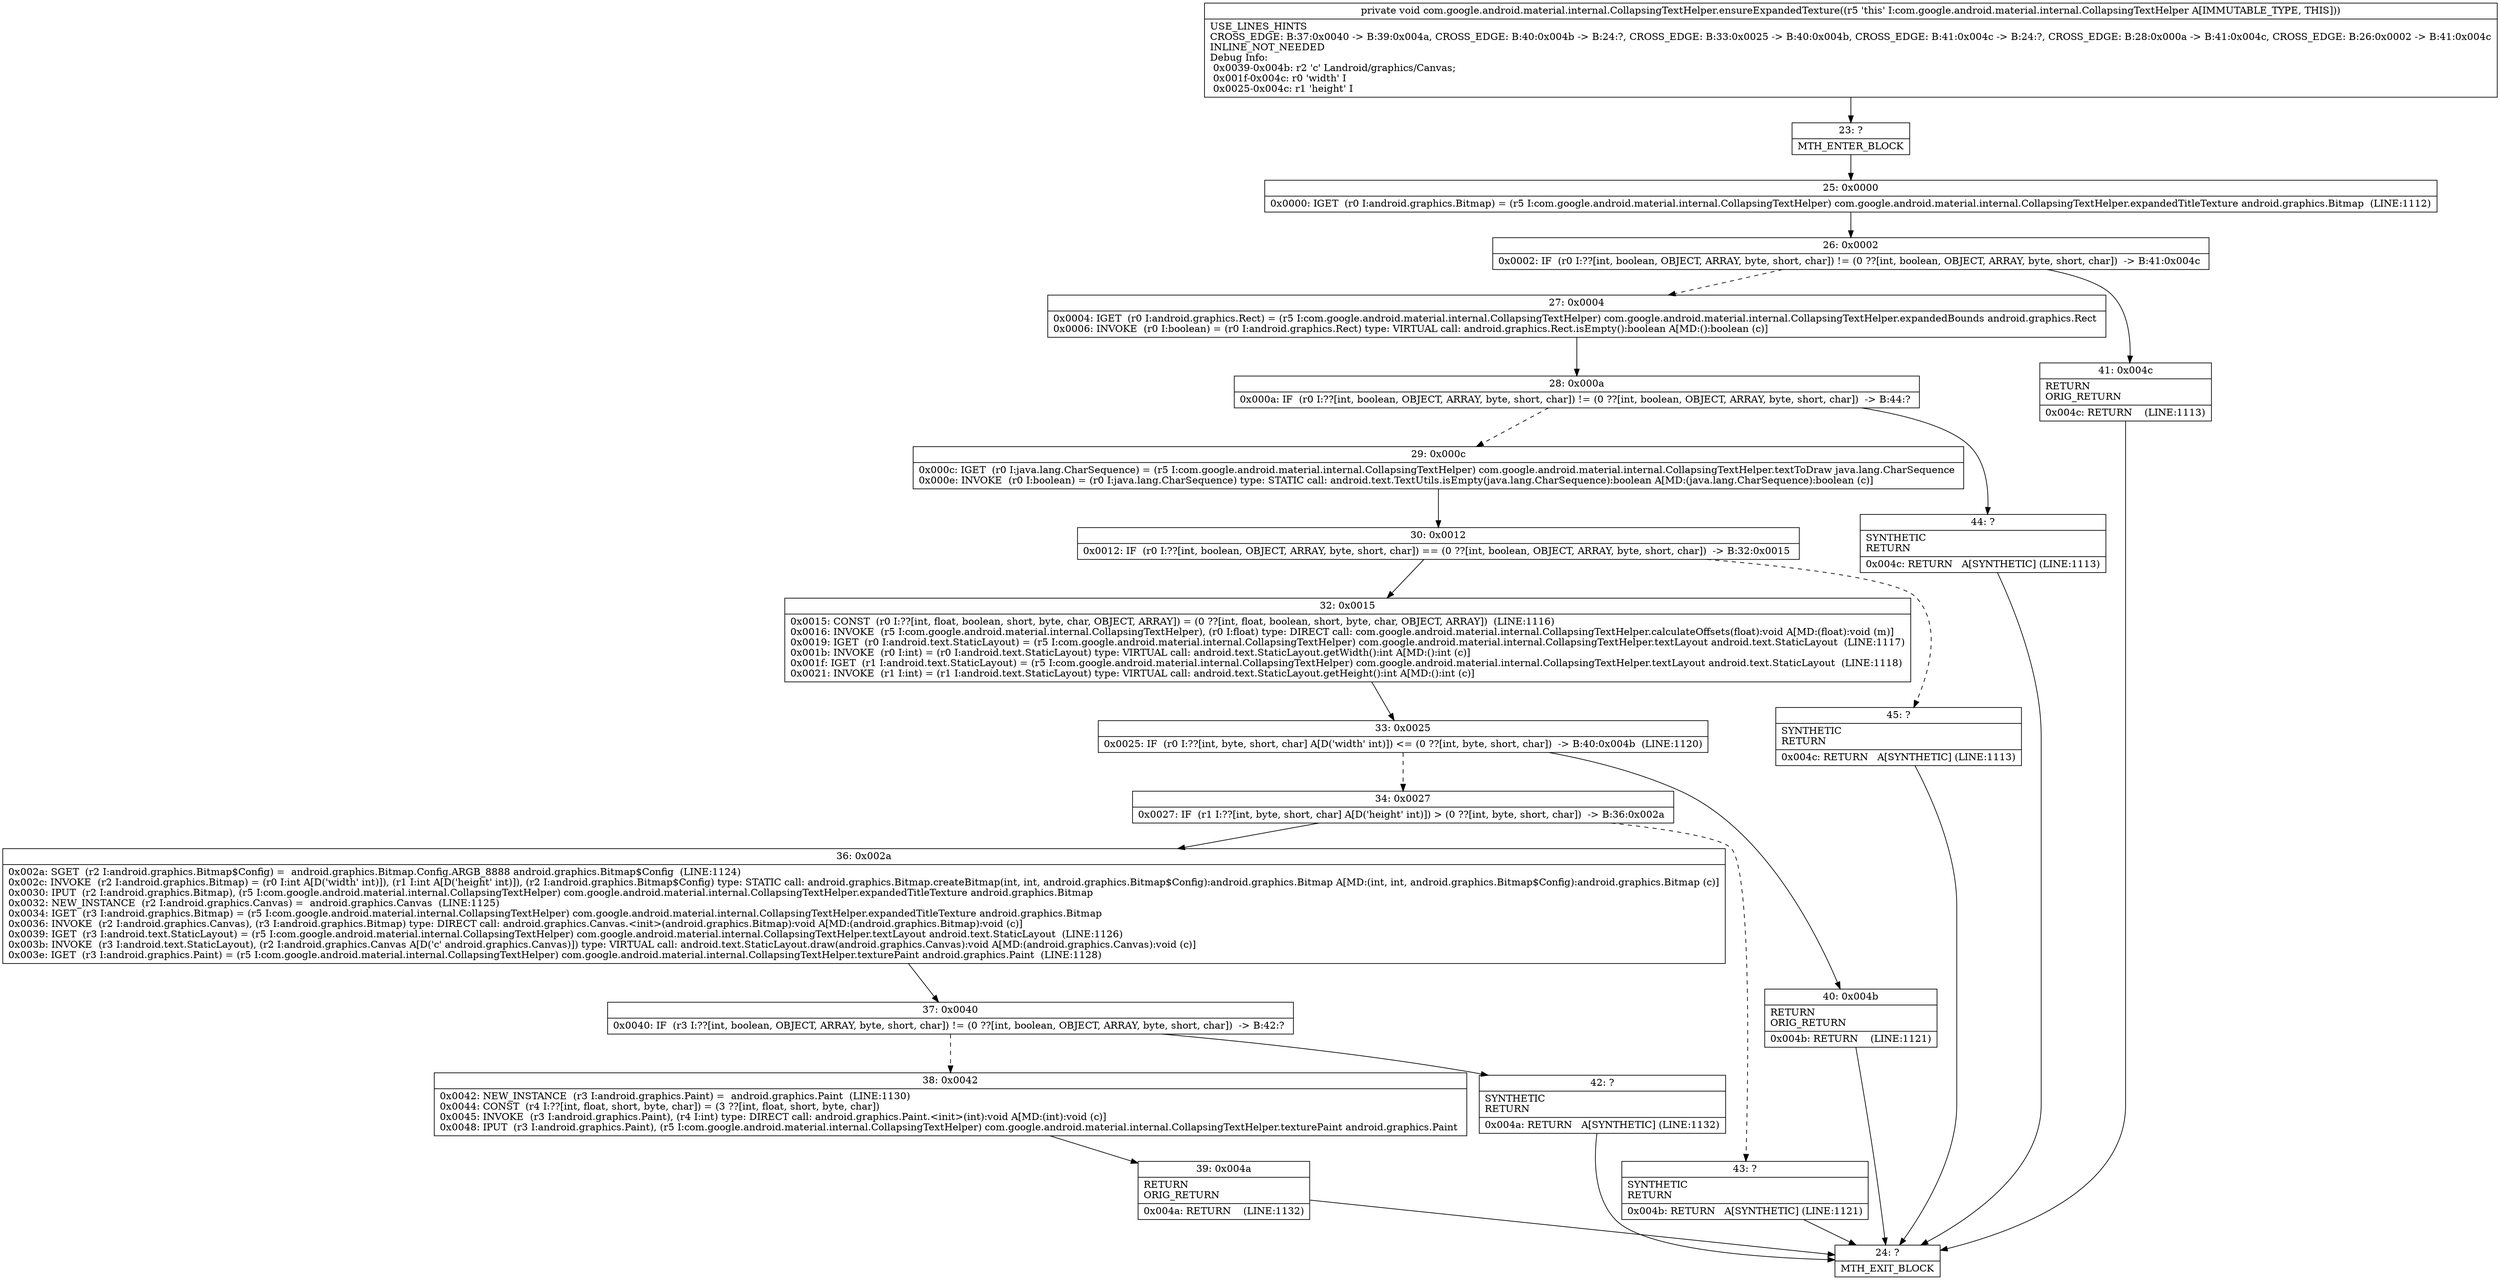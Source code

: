 digraph "CFG forcom.google.android.material.internal.CollapsingTextHelper.ensureExpandedTexture()V" {
Node_23 [shape=record,label="{23\:\ ?|MTH_ENTER_BLOCK\l}"];
Node_25 [shape=record,label="{25\:\ 0x0000|0x0000: IGET  (r0 I:android.graphics.Bitmap) = (r5 I:com.google.android.material.internal.CollapsingTextHelper) com.google.android.material.internal.CollapsingTextHelper.expandedTitleTexture android.graphics.Bitmap  (LINE:1112)\l}"];
Node_26 [shape=record,label="{26\:\ 0x0002|0x0002: IF  (r0 I:??[int, boolean, OBJECT, ARRAY, byte, short, char]) != (0 ??[int, boolean, OBJECT, ARRAY, byte, short, char])  \-\> B:41:0x004c \l}"];
Node_27 [shape=record,label="{27\:\ 0x0004|0x0004: IGET  (r0 I:android.graphics.Rect) = (r5 I:com.google.android.material.internal.CollapsingTextHelper) com.google.android.material.internal.CollapsingTextHelper.expandedBounds android.graphics.Rect \l0x0006: INVOKE  (r0 I:boolean) = (r0 I:android.graphics.Rect) type: VIRTUAL call: android.graphics.Rect.isEmpty():boolean A[MD:():boolean (c)]\l}"];
Node_28 [shape=record,label="{28\:\ 0x000a|0x000a: IF  (r0 I:??[int, boolean, OBJECT, ARRAY, byte, short, char]) != (0 ??[int, boolean, OBJECT, ARRAY, byte, short, char])  \-\> B:44:? \l}"];
Node_29 [shape=record,label="{29\:\ 0x000c|0x000c: IGET  (r0 I:java.lang.CharSequence) = (r5 I:com.google.android.material.internal.CollapsingTextHelper) com.google.android.material.internal.CollapsingTextHelper.textToDraw java.lang.CharSequence \l0x000e: INVOKE  (r0 I:boolean) = (r0 I:java.lang.CharSequence) type: STATIC call: android.text.TextUtils.isEmpty(java.lang.CharSequence):boolean A[MD:(java.lang.CharSequence):boolean (c)]\l}"];
Node_30 [shape=record,label="{30\:\ 0x0012|0x0012: IF  (r0 I:??[int, boolean, OBJECT, ARRAY, byte, short, char]) == (0 ??[int, boolean, OBJECT, ARRAY, byte, short, char])  \-\> B:32:0x0015 \l}"];
Node_32 [shape=record,label="{32\:\ 0x0015|0x0015: CONST  (r0 I:??[int, float, boolean, short, byte, char, OBJECT, ARRAY]) = (0 ??[int, float, boolean, short, byte, char, OBJECT, ARRAY])  (LINE:1116)\l0x0016: INVOKE  (r5 I:com.google.android.material.internal.CollapsingTextHelper), (r0 I:float) type: DIRECT call: com.google.android.material.internal.CollapsingTextHelper.calculateOffsets(float):void A[MD:(float):void (m)]\l0x0019: IGET  (r0 I:android.text.StaticLayout) = (r5 I:com.google.android.material.internal.CollapsingTextHelper) com.google.android.material.internal.CollapsingTextHelper.textLayout android.text.StaticLayout  (LINE:1117)\l0x001b: INVOKE  (r0 I:int) = (r0 I:android.text.StaticLayout) type: VIRTUAL call: android.text.StaticLayout.getWidth():int A[MD:():int (c)]\l0x001f: IGET  (r1 I:android.text.StaticLayout) = (r5 I:com.google.android.material.internal.CollapsingTextHelper) com.google.android.material.internal.CollapsingTextHelper.textLayout android.text.StaticLayout  (LINE:1118)\l0x0021: INVOKE  (r1 I:int) = (r1 I:android.text.StaticLayout) type: VIRTUAL call: android.text.StaticLayout.getHeight():int A[MD:():int (c)]\l}"];
Node_33 [shape=record,label="{33\:\ 0x0025|0x0025: IF  (r0 I:??[int, byte, short, char] A[D('width' int)]) \<= (0 ??[int, byte, short, char])  \-\> B:40:0x004b  (LINE:1120)\l}"];
Node_34 [shape=record,label="{34\:\ 0x0027|0x0027: IF  (r1 I:??[int, byte, short, char] A[D('height' int)]) \> (0 ??[int, byte, short, char])  \-\> B:36:0x002a \l}"];
Node_36 [shape=record,label="{36\:\ 0x002a|0x002a: SGET  (r2 I:android.graphics.Bitmap$Config) =  android.graphics.Bitmap.Config.ARGB_8888 android.graphics.Bitmap$Config  (LINE:1124)\l0x002c: INVOKE  (r2 I:android.graphics.Bitmap) = (r0 I:int A[D('width' int)]), (r1 I:int A[D('height' int)]), (r2 I:android.graphics.Bitmap$Config) type: STATIC call: android.graphics.Bitmap.createBitmap(int, int, android.graphics.Bitmap$Config):android.graphics.Bitmap A[MD:(int, int, android.graphics.Bitmap$Config):android.graphics.Bitmap (c)]\l0x0030: IPUT  (r2 I:android.graphics.Bitmap), (r5 I:com.google.android.material.internal.CollapsingTextHelper) com.google.android.material.internal.CollapsingTextHelper.expandedTitleTexture android.graphics.Bitmap \l0x0032: NEW_INSTANCE  (r2 I:android.graphics.Canvas) =  android.graphics.Canvas  (LINE:1125)\l0x0034: IGET  (r3 I:android.graphics.Bitmap) = (r5 I:com.google.android.material.internal.CollapsingTextHelper) com.google.android.material.internal.CollapsingTextHelper.expandedTitleTexture android.graphics.Bitmap \l0x0036: INVOKE  (r2 I:android.graphics.Canvas), (r3 I:android.graphics.Bitmap) type: DIRECT call: android.graphics.Canvas.\<init\>(android.graphics.Bitmap):void A[MD:(android.graphics.Bitmap):void (c)]\l0x0039: IGET  (r3 I:android.text.StaticLayout) = (r5 I:com.google.android.material.internal.CollapsingTextHelper) com.google.android.material.internal.CollapsingTextHelper.textLayout android.text.StaticLayout  (LINE:1126)\l0x003b: INVOKE  (r3 I:android.text.StaticLayout), (r2 I:android.graphics.Canvas A[D('c' android.graphics.Canvas)]) type: VIRTUAL call: android.text.StaticLayout.draw(android.graphics.Canvas):void A[MD:(android.graphics.Canvas):void (c)]\l0x003e: IGET  (r3 I:android.graphics.Paint) = (r5 I:com.google.android.material.internal.CollapsingTextHelper) com.google.android.material.internal.CollapsingTextHelper.texturePaint android.graphics.Paint  (LINE:1128)\l}"];
Node_37 [shape=record,label="{37\:\ 0x0040|0x0040: IF  (r3 I:??[int, boolean, OBJECT, ARRAY, byte, short, char]) != (0 ??[int, boolean, OBJECT, ARRAY, byte, short, char])  \-\> B:42:? \l}"];
Node_38 [shape=record,label="{38\:\ 0x0042|0x0042: NEW_INSTANCE  (r3 I:android.graphics.Paint) =  android.graphics.Paint  (LINE:1130)\l0x0044: CONST  (r4 I:??[int, float, short, byte, char]) = (3 ??[int, float, short, byte, char]) \l0x0045: INVOKE  (r3 I:android.graphics.Paint), (r4 I:int) type: DIRECT call: android.graphics.Paint.\<init\>(int):void A[MD:(int):void (c)]\l0x0048: IPUT  (r3 I:android.graphics.Paint), (r5 I:com.google.android.material.internal.CollapsingTextHelper) com.google.android.material.internal.CollapsingTextHelper.texturePaint android.graphics.Paint \l}"];
Node_39 [shape=record,label="{39\:\ 0x004a|RETURN\lORIG_RETURN\l|0x004a: RETURN    (LINE:1132)\l}"];
Node_24 [shape=record,label="{24\:\ ?|MTH_EXIT_BLOCK\l}"];
Node_42 [shape=record,label="{42\:\ ?|SYNTHETIC\lRETURN\l|0x004a: RETURN   A[SYNTHETIC] (LINE:1132)\l}"];
Node_43 [shape=record,label="{43\:\ ?|SYNTHETIC\lRETURN\l|0x004b: RETURN   A[SYNTHETIC] (LINE:1121)\l}"];
Node_40 [shape=record,label="{40\:\ 0x004b|RETURN\lORIG_RETURN\l|0x004b: RETURN    (LINE:1121)\l}"];
Node_45 [shape=record,label="{45\:\ ?|SYNTHETIC\lRETURN\l|0x004c: RETURN   A[SYNTHETIC] (LINE:1113)\l}"];
Node_44 [shape=record,label="{44\:\ ?|SYNTHETIC\lRETURN\l|0x004c: RETURN   A[SYNTHETIC] (LINE:1113)\l}"];
Node_41 [shape=record,label="{41\:\ 0x004c|RETURN\lORIG_RETURN\l|0x004c: RETURN    (LINE:1113)\l}"];
MethodNode[shape=record,label="{private void com.google.android.material.internal.CollapsingTextHelper.ensureExpandedTexture((r5 'this' I:com.google.android.material.internal.CollapsingTextHelper A[IMMUTABLE_TYPE, THIS]))  | USE_LINES_HINTS\lCROSS_EDGE: B:37:0x0040 \-\> B:39:0x004a, CROSS_EDGE: B:40:0x004b \-\> B:24:?, CROSS_EDGE: B:33:0x0025 \-\> B:40:0x004b, CROSS_EDGE: B:41:0x004c \-\> B:24:?, CROSS_EDGE: B:28:0x000a \-\> B:41:0x004c, CROSS_EDGE: B:26:0x0002 \-\> B:41:0x004c\lINLINE_NOT_NEEDED\lDebug Info:\l  0x0039\-0x004b: r2 'c' Landroid\/graphics\/Canvas;\l  0x001f\-0x004c: r0 'width' I\l  0x0025\-0x004c: r1 'height' I\l}"];
MethodNode -> Node_23;Node_23 -> Node_25;
Node_25 -> Node_26;
Node_26 -> Node_27[style=dashed];
Node_26 -> Node_41;
Node_27 -> Node_28;
Node_28 -> Node_29[style=dashed];
Node_28 -> Node_44;
Node_29 -> Node_30;
Node_30 -> Node_32;
Node_30 -> Node_45[style=dashed];
Node_32 -> Node_33;
Node_33 -> Node_34[style=dashed];
Node_33 -> Node_40;
Node_34 -> Node_36;
Node_34 -> Node_43[style=dashed];
Node_36 -> Node_37;
Node_37 -> Node_38[style=dashed];
Node_37 -> Node_42;
Node_38 -> Node_39;
Node_39 -> Node_24;
Node_42 -> Node_24;
Node_43 -> Node_24;
Node_40 -> Node_24;
Node_45 -> Node_24;
Node_44 -> Node_24;
Node_41 -> Node_24;
}

